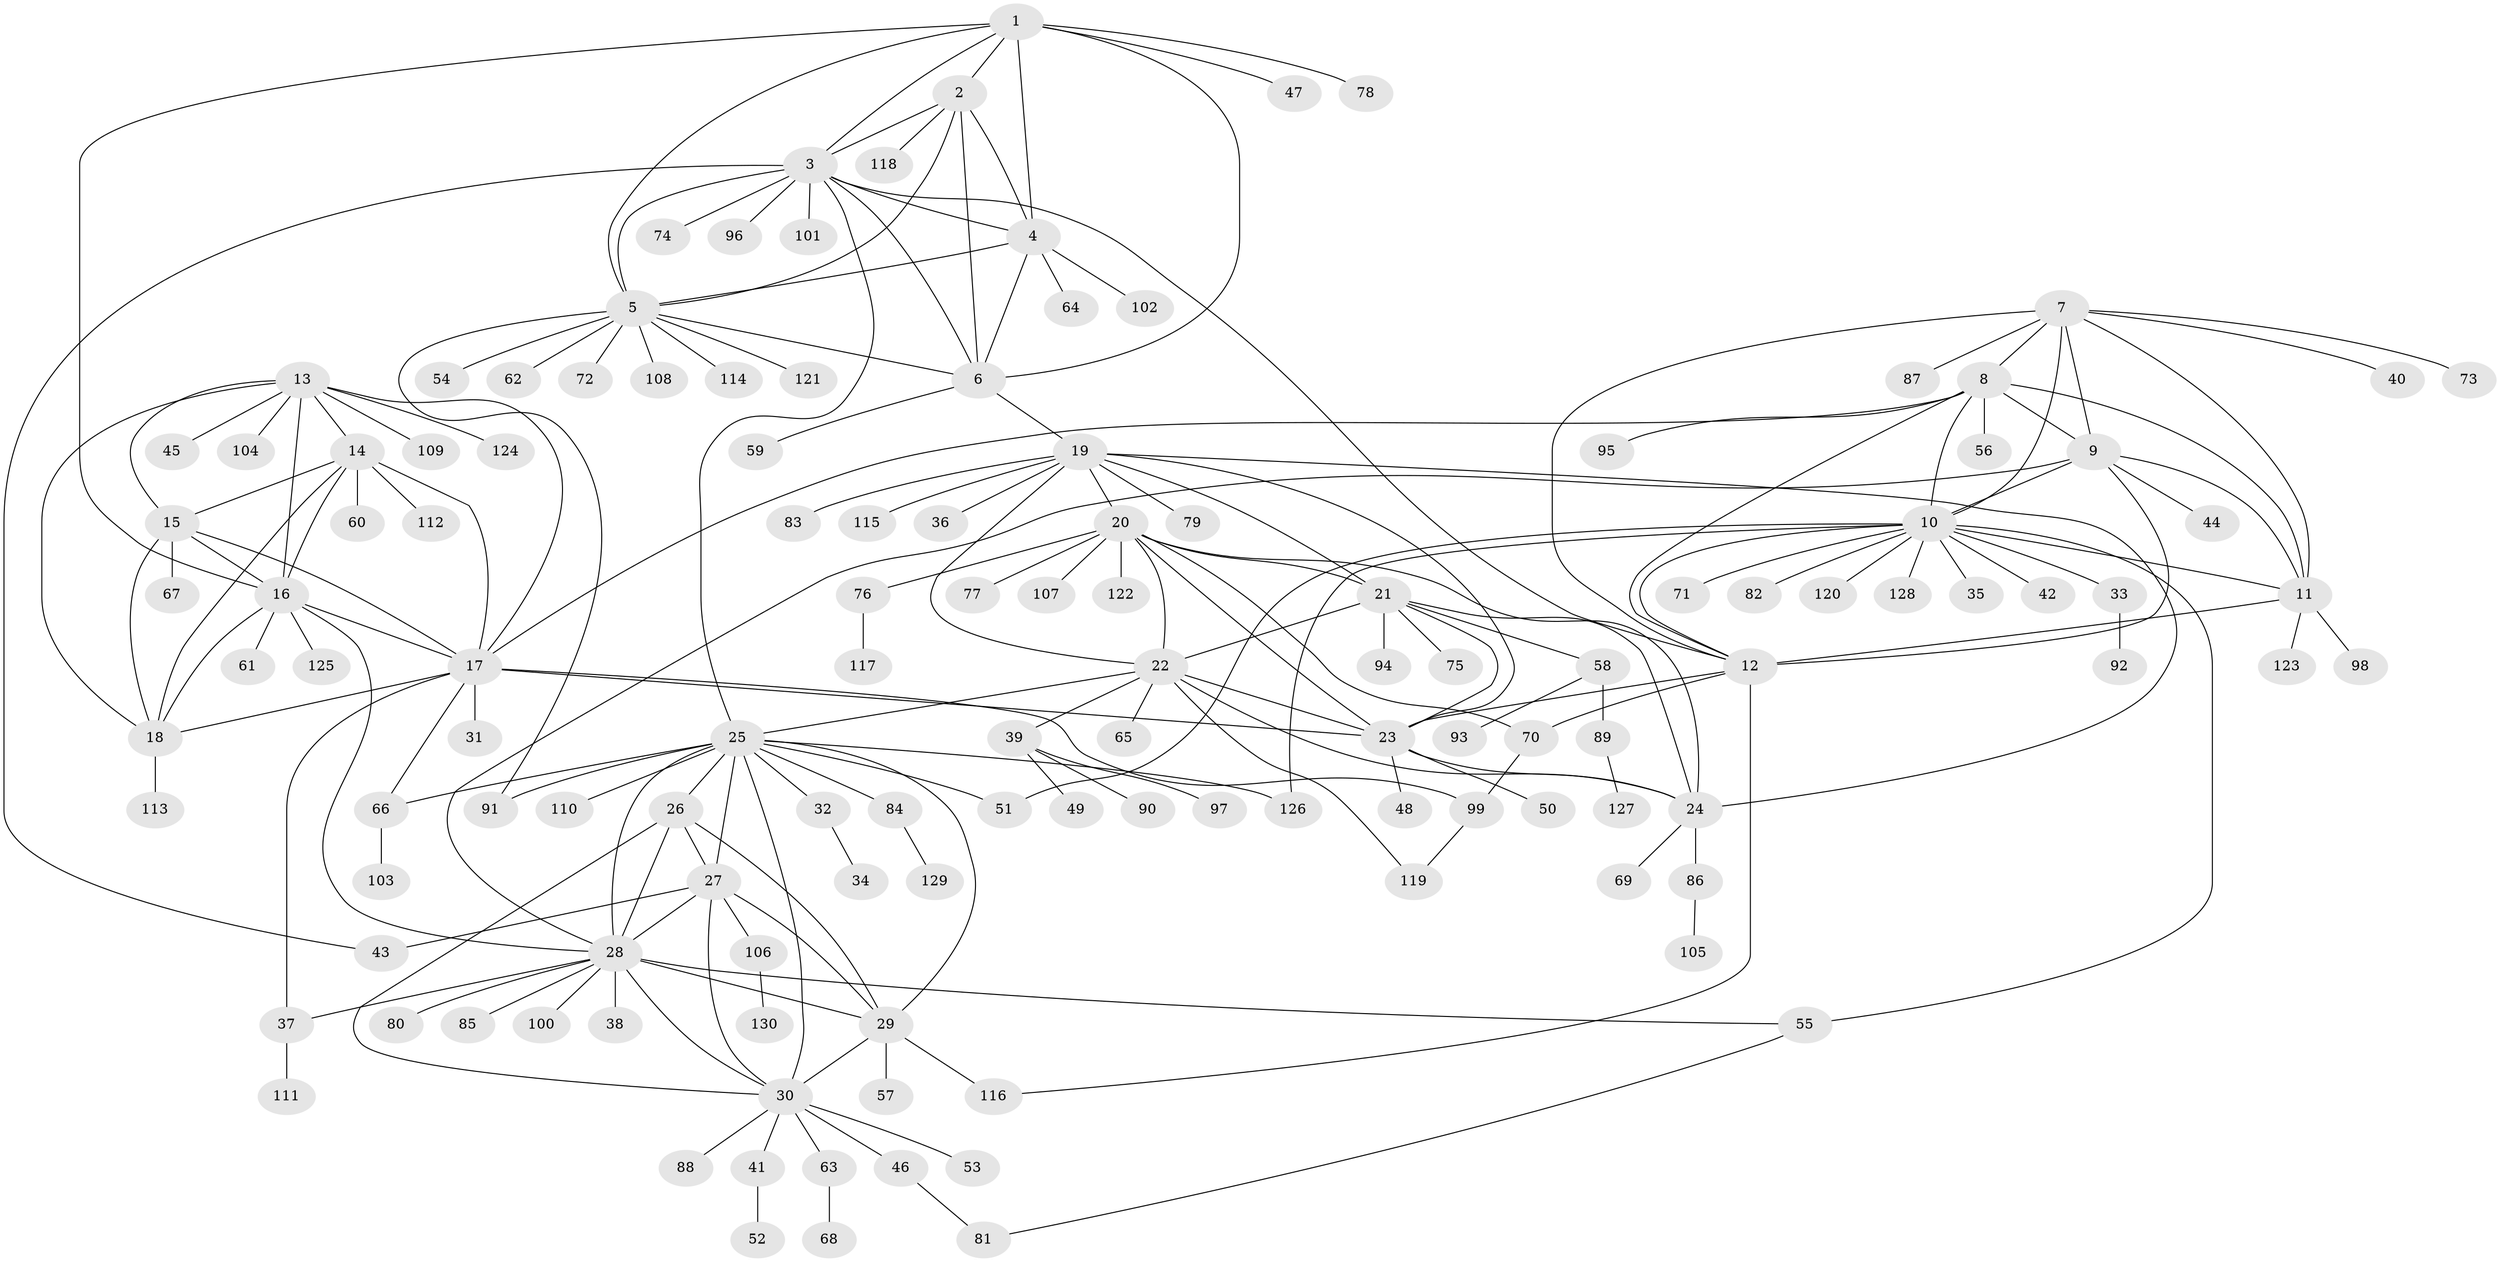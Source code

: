// Generated by graph-tools (version 1.1) at 2025/02/03/09/25 03:02:43]
// undirected, 130 vertices, 197 edges
graph export_dot {
graph [start="1"]
  node [color=gray90,style=filled];
  1;
  2;
  3;
  4;
  5;
  6;
  7;
  8;
  9;
  10;
  11;
  12;
  13;
  14;
  15;
  16;
  17;
  18;
  19;
  20;
  21;
  22;
  23;
  24;
  25;
  26;
  27;
  28;
  29;
  30;
  31;
  32;
  33;
  34;
  35;
  36;
  37;
  38;
  39;
  40;
  41;
  42;
  43;
  44;
  45;
  46;
  47;
  48;
  49;
  50;
  51;
  52;
  53;
  54;
  55;
  56;
  57;
  58;
  59;
  60;
  61;
  62;
  63;
  64;
  65;
  66;
  67;
  68;
  69;
  70;
  71;
  72;
  73;
  74;
  75;
  76;
  77;
  78;
  79;
  80;
  81;
  82;
  83;
  84;
  85;
  86;
  87;
  88;
  89;
  90;
  91;
  92;
  93;
  94;
  95;
  96;
  97;
  98;
  99;
  100;
  101;
  102;
  103;
  104;
  105;
  106;
  107;
  108;
  109;
  110;
  111;
  112;
  113;
  114;
  115;
  116;
  117;
  118;
  119;
  120;
  121;
  122;
  123;
  124;
  125;
  126;
  127;
  128;
  129;
  130;
  1 -- 2;
  1 -- 3;
  1 -- 4;
  1 -- 5;
  1 -- 6;
  1 -- 16;
  1 -- 47;
  1 -- 78;
  2 -- 3;
  2 -- 4;
  2 -- 5;
  2 -- 6;
  2 -- 118;
  3 -- 4;
  3 -- 5;
  3 -- 6;
  3 -- 12;
  3 -- 25;
  3 -- 43;
  3 -- 74;
  3 -- 96;
  3 -- 101;
  4 -- 5;
  4 -- 6;
  4 -- 64;
  4 -- 102;
  5 -- 6;
  5 -- 54;
  5 -- 62;
  5 -- 72;
  5 -- 91;
  5 -- 108;
  5 -- 114;
  5 -- 121;
  6 -- 19;
  6 -- 59;
  7 -- 8;
  7 -- 9;
  7 -- 10;
  7 -- 11;
  7 -- 12;
  7 -- 40;
  7 -- 73;
  7 -- 87;
  8 -- 9;
  8 -- 10;
  8 -- 11;
  8 -- 12;
  8 -- 17;
  8 -- 56;
  8 -- 95;
  9 -- 10;
  9 -- 11;
  9 -- 12;
  9 -- 28;
  9 -- 44;
  10 -- 11;
  10 -- 12;
  10 -- 33;
  10 -- 35;
  10 -- 42;
  10 -- 51;
  10 -- 55;
  10 -- 71;
  10 -- 82;
  10 -- 120;
  10 -- 126;
  10 -- 128;
  11 -- 12;
  11 -- 98;
  11 -- 123;
  12 -- 23;
  12 -- 70;
  12 -- 116;
  13 -- 14;
  13 -- 15;
  13 -- 16;
  13 -- 17;
  13 -- 18;
  13 -- 45;
  13 -- 104;
  13 -- 109;
  13 -- 124;
  14 -- 15;
  14 -- 16;
  14 -- 17;
  14 -- 18;
  14 -- 60;
  14 -- 112;
  15 -- 16;
  15 -- 17;
  15 -- 18;
  15 -- 67;
  16 -- 17;
  16 -- 18;
  16 -- 28;
  16 -- 61;
  16 -- 125;
  17 -- 18;
  17 -- 23;
  17 -- 31;
  17 -- 37;
  17 -- 66;
  17 -- 99;
  18 -- 113;
  19 -- 20;
  19 -- 21;
  19 -- 22;
  19 -- 23;
  19 -- 24;
  19 -- 36;
  19 -- 79;
  19 -- 83;
  19 -- 115;
  20 -- 21;
  20 -- 22;
  20 -- 23;
  20 -- 24;
  20 -- 70;
  20 -- 76;
  20 -- 77;
  20 -- 107;
  20 -- 122;
  21 -- 22;
  21 -- 23;
  21 -- 24;
  21 -- 58;
  21 -- 75;
  21 -- 94;
  22 -- 23;
  22 -- 24;
  22 -- 25;
  22 -- 39;
  22 -- 65;
  22 -- 119;
  23 -- 24;
  23 -- 48;
  23 -- 50;
  24 -- 69;
  24 -- 86;
  25 -- 26;
  25 -- 27;
  25 -- 28;
  25 -- 29;
  25 -- 30;
  25 -- 32;
  25 -- 51;
  25 -- 66;
  25 -- 84;
  25 -- 91;
  25 -- 110;
  25 -- 126;
  26 -- 27;
  26 -- 28;
  26 -- 29;
  26 -- 30;
  27 -- 28;
  27 -- 29;
  27 -- 30;
  27 -- 43;
  27 -- 106;
  28 -- 29;
  28 -- 30;
  28 -- 37;
  28 -- 38;
  28 -- 55;
  28 -- 80;
  28 -- 85;
  28 -- 100;
  29 -- 30;
  29 -- 57;
  29 -- 116;
  30 -- 41;
  30 -- 46;
  30 -- 53;
  30 -- 63;
  30 -- 88;
  32 -- 34;
  33 -- 92;
  37 -- 111;
  39 -- 49;
  39 -- 90;
  39 -- 97;
  41 -- 52;
  46 -- 81;
  55 -- 81;
  58 -- 89;
  58 -- 93;
  63 -- 68;
  66 -- 103;
  70 -- 99;
  76 -- 117;
  84 -- 129;
  86 -- 105;
  89 -- 127;
  99 -- 119;
  106 -- 130;
}
